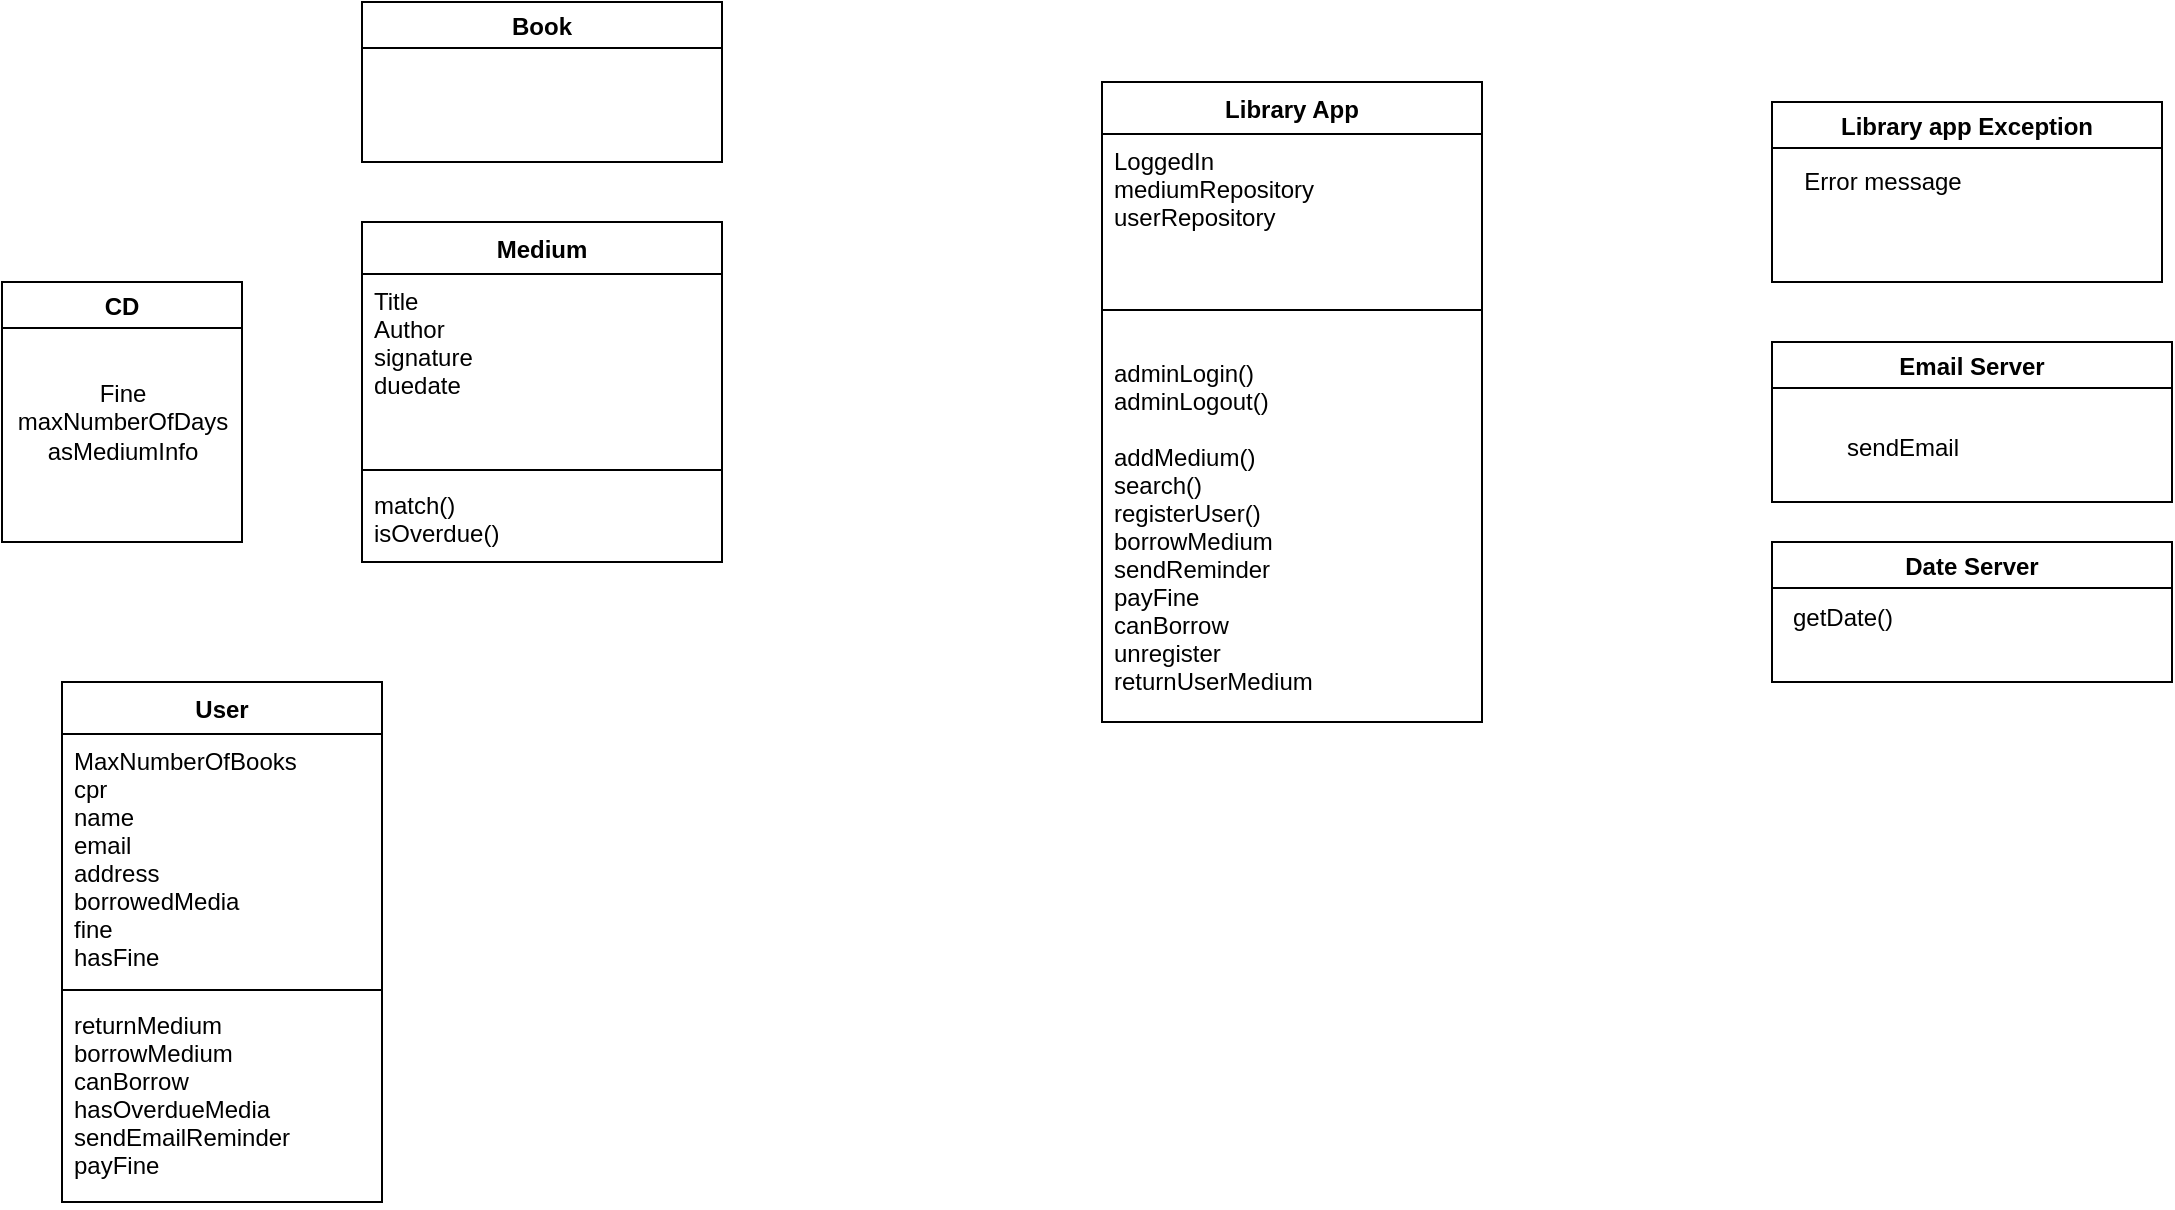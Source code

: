 <mxfile version="14.2.5" type="github">
  <diagram name="Page-1" id="e7e014a7-5840-1c2e-5031-d8a46d1fe8dd">
    <mxGraphModel dx="466" dy="801" grid="1" gridSize="10" guides="1" tooltips="1" connect="1" arrows="1" fold="1" page="1" pageScale="1" pageWidth="1169" pageHeight="826" background="#ffffff" math="0" shadow="0">
      <root>
        <mxCell id="0" />
        <mxCell id="1" parent="0" />
        <mxCell id="WqJWD33rQ4Z18YtDvQuM-42" value="Date Server" style="swimlane;" vertex="1" parent="1">
          <mxGeometry x="885" y="300" width="200" height="70" as="geometry" />
        </mxCell>
        <mxCell id="WqJWD33rQ4Z18YtDvQuM-44" value="&lt;div&gt;getDate()&lt;/div&gt;&lt;div&gt;&lt;br&gt;&lt;/div&gt;" style="text;html=1;align=center;verticalAlign=middle;resizable=0;points=[];autosize=1;" vertex="1" parent="WqJWD33rQ4Z18YtDvQuM-42">
          <mxGeometry y="30" width="70" height="30" as="geometry" />
        </mxCell>
        <mxCell id="WqJWD33rQ4Z18YtDvQuM-43" value="Email Server" style="swimlane;" vertex="1" parent="1">
          <mxGeometry x="885" y="200" width="200" height="80" as="geometry" />
        </mxCell>
        <mxCell id="WqJWD33rQ4Z18YtDvQuM-50" value="&lt;div&gt;sendEmail&lt;/div&gt;&lt;div&gt;&lt;br&gt;&lt;/div&gt;" style="text;html=1;align=center;verticalAlign=middle;resizable=0;points=[];autosize=1;" vertex="1" parent="1">
          <mxGeometry x="910" y="245" width="80" height="30" as="geometry" />
        </mxCell>
        <mxCell id="WqJWD33rQ4Z18YtDvQuM-52" value="Library app Exception" style="swimlane;" vertex="1" parent="1">
          <mxGeometry x="885" y="80" width="195" height="90" as="geometry" />
        </mxCell>
        <mxCell id="WqJWD33rQ4Z18YtDvQuM-53" value="Error message" style="text;html=1;align=center;verticalAlign=middle;resizable=0;points=[];autosize=1;" vertex="1" parent="1">
          <mxGeometry x="890" y="110" width="100" height="20" as="geometry" />
        </mxCell>
        <mxCell id="WqJWD33rQ4Z18YtDvQuM-54" value="CD" style="swimlane;" vertex="1" parent="1">
          <mxGeometry y="170" width="120" height="130" as="geometry" />
        </mxCell>
        <mxCell id="WqJWD33rQ4Z18YtDvQuM-55" value="Book" style="swimlane;" vertex="1" parent="1">
          <mxGeometry x="180" y="30" width="180" height="80" as="geometry" />
        </mxCell>
        <mxCell id="WqJWD33rQ4Z18YtDvQuM-58" value="&lt;div&gt;Fine&lt;/div&gt;&lt;div&gt;maxNumberOfDays&lt;br&gt;&lt;/div&gt;&lt;div&gt;asMediumInfo&lt;br&gt;&lt;/div&gt;" style="text;html=1;align=center;verticalAlign=middle;resizable=0;points=[];autosize=1;" vertex="1" parent="1">
          <mxGeometry y="215" width="120" height="50" as="geometry" />
        </mxCell>
        <mxCell id="WqJWD33rQ4Z18YtDvQuM-63" value="Medium" style="swimlane;fontStyle=1;align=center;verticalAlign=top;childLayout=stackLayout;horizontal=1;startSize=26;horizontalStack=0;resizeParent=1;resizeParentMax=0;resizeLast=0;collapsible=1;marginBottom=0;" vertex="1" parent="1">
          <mxGeometry x="180" y="140" width="180" height="170" as="geometry" />
        </mxCell>
        <mxCell id="WqJWD33rQ4Z18YtDvQuM-64" value="Title&#xa;Author&#xa;signature&#xa;duedate&#xa;&#xa;&#xa;&#xa;" style="text;strokeColor=none;fillColor=none;align=left;verticalAlign=top;spacingLeft=4;spacingRight=4;overflow=hidden;rotatable=0;points=[[0,0.5],[1,0.5]];portConstraint=eastwest;" vertex="1" parent="WqJWD33rQ4Z18YtDvQuM-63">
          <mxGeometry y="26" width="180" height="94" as="geometry" />
        </mxCell>
        <mxCell id="WqJWD33rQ4Z18YtDvQuM-65" value="" style="line;strokeWidth=1;fillColor=none;align=left;verticalAlign=middle;spacingTop=-1;spacingLeft=3;spacingRight=3;rotatable=0;labelPosition=right;points=[];portConstraint=eastwest;" vertex="1" parent="WqJWD33rQ4Z18YtDvQuM-63">
          <mxGeometry y="120" width="180" height="8" as="geometry" />
        </mxCell>
        <mxCell id="WqJWD33rQ4Z18YtDvQuM-66" value="match()&#xa;isOverdue()" style="text;strokeColor=none;fillColor=none;align=left;verticalAlign=top;spacingLeft=4;spacingRight=4;overflow=hidden;rotatable=0;points=[[0,0.5],[1,0.5]];portConstraint=eastwest;" vertex="1" parent="WqJWD33rQ4Z18YtDvQuM-63">
          <mxGeometry y="128" width="180" height="42" as="geometry" />
        </mxCell>
        <mxCell id="WqJWD33rQ4Z18YtDvQuM-68" value="Library App" style="swimlane;fontStyle=1;align=center;verticalAlign=top;childLayout=stackLayout;horizontal=1;startSize=26;horizontalStack=0;resizeParent=1;resizeParentMax=0;resizeLast=0;collapsible=1;marginBottom=0;" vertex="1" parent="1">
          <mxGeometry x="550" y="70" width="190" height="320" as="geometry" />
        </mxCell>
        <mxCell id="WqJWD33rQ4Z18YtDvQuM-69" value="LoggedIn&#xa;mediumRepository&#xa;userRepository&#xa;" style="text;strokeColor=none;fillColor=none;align=left;verticalAlign=top;spacingLeft=4;spacingRight=4;overflow=hidden;rotatable=0;points=[[0,0.5],[1,0.5]];portConstraint=eastwest;" vertex="1" parent="WqJWD33rQ4Z18YtDvQuM-68">
          <mxGeometry y="26" width="190" height="84" as="geometry" />
        </mxCell>
        <mxCell id="WqJWD33rQ4Z18YtDvQuM-70" value="" style="line;strokeWidth=1;fillColor=none;align=left;verticalAlign=middle;spacingTop=-1;spacingLeft=3;spacingRight=3;rotatable=0;labelPosition=right;points=[];portConstraint=eastwest;" vertex="1" parent="WqJWD33rQ4Z18YtDvQuM-68">
          <mxGeometry y="110" width="190" height="8" as="geometry" />
        </mxCell>
        <mxCell id="WqJWD33rQ4Z18YtDvQuM-71" value="&#xa;adminLogin()&#xa;adminLogout()&#xa;&#xa;addMedium()&#xa;search()&#xa;registerUser()&#xa;borrowMedium&#xa;sendReminder&#xa;payFine&#xa;canBorrow&#xa;unregister&#xa;returnUserMedium" style="text;strokeColor=none;fillColor=none;align=left;verticalAlign=top;spacingLeft=4;spacingRight=4;overflow=hidden;rotatable=0;points=[[0,0.5],[1,0.5]];portConstraint=eastwest;" vertex="1" parent="WqJWD33rQ4Z18YtDvQuM-68">
          <mxGeometry y="118" width="190" height="202" as="geometry" />
        </mxCell>
        <mxCell id="WqJWD33rQ4Z18YtDvQuM-73" value="User" style="swimlane;fontStyle=1;align=center;verticalAlign=top;childLayout=stackLayout;horizontal=1;startSize=26;horizontalStack=0;resizeParent=1;resizeParentMax=0;resizeLast=0;collapsible=1;marginBottom=0;" vertex="1" parent="1">
          <mxGeometry x="30" y="370" width="160" height="260" as="geometry" />
        </mxCell>
        <mxCell id="WqJWD33rQ4Z18YtDvQuM-74" value="MaxNumberOfBooks&#xa;cpr&#xa;name&#xa;email&#xa;address&#xa;borrowedMedia&#xa;fine&#xa;hasFine&#xa;" style="text;strokeColor=none;fillColor=none;align=left;verticalAlign=top;spacingLeft=4;spacingRight=4;overflow=hidden;rotatable=0;points=[[0,0.5],[1,0.5]];portConstraint=eastwest;" vertex="1" parent="WqJWD33rQ4Z18YtDvQuM-73">
          <mxGeometry y="26" width="160" height="124" as="geometry" />
        </mxCell>
        <mxCell id="WqJWD33rQ4Z18YtDvQuM-75" value="" style="line;strokeWidth=1;fillColor=none;align=left;verticalAlign=middle;spacingTop=-1;spacingLeft=3;spacingRight=3;rotatable=0;labelPosition=right;points=[];portConstraint=eastwest;" vertex="1" parent="WqJWD33rQ4Z18YtDvQuM-73">
          <mxGeometry y="150" width="160" height="8" as="geometry" />
        </mxCell>
        <mxCell id="WqJWD33rQ4Z18YtDvQuM-76" value="returnMedium&#xa;borrowMedium&#xa;canBorrow&#xa;hasOverdueMedia&#xa;sendEmailReminder&#xa;payFine&#xa;" style="text;strokeColor=none;fillColor=none;align=left;verticalAlign=top;spacingLeft=4;spacingRight=4;overflow=hidden;rotatable=0;points=[[0,0.5],[1,0.5]];portConstraint=eastwest;" vertex="1" parent="WqJWD33rQ4Z18YtDvQuM-73">
          <mxGeometry y="158" width="160" height="102" as="geometry" />
        </mxCell>
      </root>
    </mxGraphModel>
  </diagram>
</mxfile>
